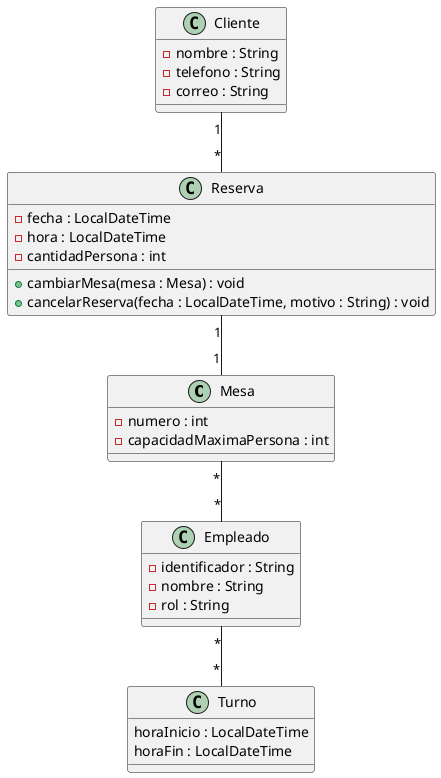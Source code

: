 @startuml

class Mesa{
    -numero : int
    -capacidadMaximaPersona : int
}


class Cliente{
    -nombre : String
    -telefono : String
    -correo : String
}

class Reserva{
    -fecha : LocalDateTime
    -hora : LocalDateTime
    -cantidadPersona : int

    +cambiarMesa(mesa : Mesa) : void
    +cancelarReserva(fecha : LocalDateTime, motivo : String) : void
}

class Empleado{
    -identificador : String
    -nombre : String
    -rol : String
}

class Turno{
    horaInicio : LocalDateTime
    horaFin : LocalDateTime
}


Empleado "*" -- "*" Turno
Mesa "*" -- "*" Empleado
Reserva "1" -- "1" Mesa
Cliente "1" -- "*" Reserva

@enduml